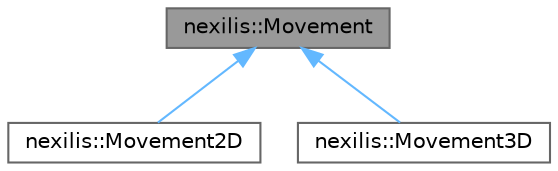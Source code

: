 digraph "nexilis::Movement"
{
 // LATEX_PDF_SIZE
  bgcolor="transparent";
  edge [fontname=Helvetica,fontsize=10,labelfontname=Helvetica,labelfontsize=10];
  node [fontname=Helvetica,fontsize=10,shape=box,height=0.2,width=0.4];
  Node1 [id="Node000001",label="nexilis::Movement",height=0.2,width=0.4,color="gray40", fillcolor="grey60", style="filled", fontcolor="black",tooltip=" "];
  Node1 -> Node2 [id="edge1_Node000001_Node000002",dir="back",color="steelblue1",style="solid",tooltip=" "];
  Node2 [id="Node000002",label="nexilis::Movement2D",height=0.2,width=0.4,color="gray40", fillcolor="white", style="filled",URL="$d4/d92/classnexilis_1_1Movement2D.html",tooltip=" "];
  Node1 -> Node3 [id="edge2_Node000001_Node000003",dir="back",color="steelblue1",style="solid",tooltip=" "];
  Node3 [id="Node000003",label="nexilis::Movement3D",height=0.2,width=0.4,color="gray40", fillcolor="white", style="filled",URL="$d8/d9b/classnexilis_1_1Movement3D.html",tooltip=" "];
}
